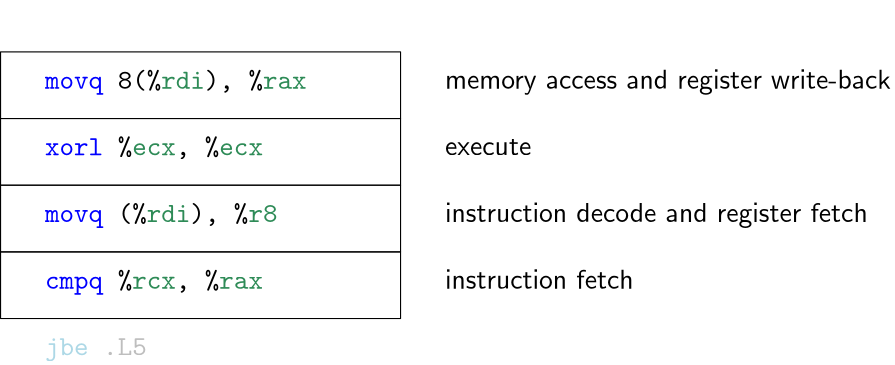 <?xml version="1.0"?>
<!DOCTYPE ipe SYSTEM "ipe.dtd">
<ipe version="70005" creator="Ipe 7.1.4">
<info created="D:20151022094917" modified="D:20151022112240"/>
<preamble>\renewcommand{\familydefault}{\sfdefault}</preamble>
<ipestyle name="basic">
<symbol name="arrow/arc(spx)">
<path stroke="sym-stroke" fill="sym-stroke" pen="sym-pen">
0 0 m
-1 0.333 l
-1 -0.333 l
h
</path>
</symbol>
<symbol name="arrow/farc(spx)">
<path stroke="sym-stroke" fill="white" pen="sym-pen">
0 0 m
-1 0.333 l
-1 -0.333 l
h
</path>
</symbol>
<symbol name="mark/circle(sx)" transformations="translations">
<path fill="sym-stroke">
0.6 0 0 0.6 0 0 e
0.4 0 0 0.4 0 0 e
</path>
</symbol>
<symbol name="mark/disk(sx)" transformations="translations">
<path fill="sym-stroke">
0.6 0 0 0.6 0 0 e
</path>
</symbol>
<symbol name="mark/fdisk(sfx)" transformations="translations">
<group>
<path fill="sym-fill">
0.5 0 0 0.5 0 0 e
</path>
<path fill="sym-stroke" fillrule="eofill">
0.6 0 0 0.6 0 0 e
0.4 0 0 0.4 0 0 e
</path>
</group>
</symbol>
<symbol name="mark/box(sx)" transformations="translations">
<path fill="sym-stroke" fillrule="eofill">
-0.6 -0.6 m
0.6 -0.6 l
0.6 0.6 l
-0.6 0.6 l
h
-0.4 -0.4 m
0.4 -0.4 l
0.4 0.4 l
-0.4 0.4 l
h
</path>
</symbol>
<symbol name="mark/square(sx)" transformations="translations">
<path fill="sym-stroke">
-0.6 -0.6 m
0.6 -0.6 l
0.6 0.6 l
-0.6 0.6 l
h
</path>
</symbol>
<symbol name="mark/fsquare(sfx)" transformations="translations">
<group>
<path fill="sym-fill">
-0.5 -0.5 m
0.5 -0.5 l
0.5 0.5 l
-0.5 0.5 l
h
</path>
<path fill="sym-stroke" fillrule="eofill">
-0.6 -0.6 m
0.6 -0.6 l
0.6 0.6 l
-0.6 0.6 l
h
-0.4 -0.4 m
0.4 -0.4 l
0.4 0.4 l
-0.4 0.4 l
h
</path>
</group>
</symbol>
<symbol name="mark/cross(sx)" transformations="translations">
<group>
<path fill="sym-stroke">
-0.43 -0.57 m
0.57 0.43 l
0.43 0.57 l
-0.57 -0.43 l
h
</path>
<path fill="sym-stroke">
-0.43 0.57 m
0.57 -0.43 l
0.43 -0.57 l
-0.57 0.43 l
h
</path>
</group>
</symbol>
<symbol name="arrow/fnormal(spx)">
<path stroke="sym-stroke" fill="white" pen="sym-pen">
0 0 m
-1 0.333 l
-1 -0.333 l
h
</path>
</symbol>
<symbol name="arrow/pointed(spx)">
<path stroke="sym-stroke" fill="sym-stroke" pen="sym-pen">
0 0 m
-1 0.333 l
-0.8 0 l
-1 -0.333 l
h
</path>
</symbol>
<symbol name="arrow/fpointed(spx)">
<path stroke="sym-stroke" fill="white" pen="sym-pen">
0 0 m
-1 0.333 l
-0.8 0 l
-1 -0.333 l
h
</path>
</symbol>
<symbol name="arrow/linear(spx)">
<path stroke="sym-stroke" pen="sym-pen">
-1 0.333 m
0 0 l
-1 -0.333 l
</path>
</symbol>
<symbol name="arrow/fdouble(spx)">
<path stroke="sym-stroke" fill="white" pen="sym-pen">
0 0 m
-1 0.333 l
-1 -0.333 l
h
-1 0 m
-2 0.333 l
-2 -0.333 l
h
</path>
</symbol>
<symbol name="arrow/double(spx)">
<path stroke="sym-stroke" fill="sym-stroke" pen="sym-pen">
0 0 m
-1 0.333 l
-1 -0.333 l
h
-1 0 m
-2 0.333 l
-2 -0.333 l
h
</path>
</symbol>
<pen name="heavier" value="0.8"/>
<pen name="fat" value="1.2"/>
<pen name="ultrafat" value="2"/>
<symbolsize name="large" value="5"/>
<symbolsize name="small" value="2"/>
<symbolsize name="tiny" value="1.1"/>
<arrowsize name="large" value="10"/>
<arrowsize name="small" value="5"/>
<arrowsize name="tiny" value="3"/>
<color name="red" value="1 0 0"/>
<color name="green" value="0 1 0"/>
<color name="blue" value="0 0 1"/>
<color name="yellow" value="1 1 0"/>
<color name="orange" value="1 0.647 0"/>
<color name="gold" value="1 0.843 0"/>
<color name="purple" value="0.627 0.125 0.941"/>
<color name="gray" value="0.745"/>
<color name="brown" value="0.647 0.165 0.165"/>
<color name="navy" value="0 0 0.502"/>
<color name="pink" value="1 0.753 0.796"/>
<color name="seagreen" value="0.18 0.545 0.341"/>
<color name="turquoise" value="0.251 0.878 0.816"/>
<color name="violet" value="0.933 0.51 0.933"/>
<color name="darkblue" value="0 0 0.545"/>
<color name="darkcyan" value="0 0.545 0.545"/>
<color name="darkgray" value="0.663"/>
<color name="darkgreen" value="0 0.392 0"/>
<color name="darkmagenta" value="0.545 0 0.545"/>
<color name="darkorange" value="1 0.549 0"/>
<color name="darkred" value="0.545 0 0"/>
<color name="lightblue" value="0.678 0.847 0.902"/>
<color name="lightcyan" value="0.878 1 1"/>
<color name="lightgray" value="0.827"/>
<color name="lightgreen" value="0.565 0.933 0.565"/>
<color name="lightyellow" value="1 1 0.878"/>
<dashstyle name="dashed" value="[4] 0"/>
<dashstyle name="dotted" value="[1 3] 0"/>
<dashstyle name="dash dotted" value="[4 2 1 2] 0"/>
<dashstyle name="dash dot dotted" value="[4 2 1 2 1 2] 0"/>
<textsize name="large" value="\large"/>
<textsize name="small" value="\small"/>
<textsize name="tiny" value="\tiny"/>
<textsize name="Large" value="\Large"/>
<textsize name="LARGE" value="\LARGE"/>
<textsize name="huge" value="\huge"/>
<textsize name="Huge" value="\Huge"/>
<textsize name="footnote" value="\footnotesize"/>
<textstyle name="center" begin="\begin{center}" end="\end{center}"/>
<textstyle name="itemize" begin="\begin{itemize}" end="\end{itemize}"/>
<textstyle name="item" begin="\begin{itemize}\item{}" end="\end{itemize}"/>
<gridsize name="4 pts" value="4"/>
<gridsize name="8 pts (~3 mm)" value="8"/>
<gridsize name="16 pts (~6 mm)" value="16"/>
<gridsize name="32 pts (~12 mm)" value="32"/>
<gridsize name="10 pts (~3.5 mm)" value="10"/>
<gridsize name="20 pts (~7 mm)" value="20"/>
<gridsize name="14 pts (~5 mm)" value="14"/>
<gridsize name="28 pts (~10 mm)" value="28"/>
<gridsize name="56 pts (~20 mm)" value="56"/>
<anglesize name="90 deg" value="90"/>
<anglesize name="60 deg" value="60"/>
<anglesize name="45 deg" value="45"/>
<anglesize name="30 deg" value="30"/>
<anglesize name="22.5 deg" value="22.5"/>
<tiling name="falling" angle="-60" step="4" width="1"/>
<tiling name="rising" angle="30" step="4" width="1"/>
</ipestyle>
<page>
<layer name="alpha"/>
<layer name="beta"/>
<layer name="gamma"/>
<layer name="delta"/>
<layer name="epsilon"/>
<view layers="alpha beta" active="alpha"/>
<view layers="alpha gamma" active="gamma"/>
<view layers="alpha delta epsilon" active="epsilon"/>
<view layers="alpha delta epsilon" active="epsilon"/>
<text layer="beta" matrix="1 0 0 0.5 0 346.686" transformations="translations" pos="144 752" stroke="black" type="label" width="94.146" height="6.922" depth="2.21" valign="baseline">\texttt{{\color{blue}movq} 8(\%{\color{seagreen}rdi}), \%{\color{seagreen}rax}}</text>
<text layer="alpha" matrix="1 0 0 0.5 32 346.683" transformations="translations" pos="256 752" stroke="black" type="label" width="160.648" height="6.926" depth="1.93" valign="baseline">memory access and register write-back</text>
<text layer="beta" matrix="1 0 0 0.5 0 322.686" transformations="translations" pos="144 752" stroke="black" type="label" width="78.455" height="6.922" depth="1.38" valign="baseline">\texttt{{\color{blue}xorl} \%{\color{seagreen}ecx}, \%{\color{seagreen}ecx}}</text>
<text layer="alpha" matrix="1 0 0 0.5 32 322.683" transformations="translations" pos="256 752" stroke="black" type="label" width="31.05" height="5.693" depth="0" valign="baseline">execute</text>
<text layer="beta" matrix="1 0 0 0.5 0 298.686" transformations="translations" pos="144 752" stroke="black" type="label" width="83.685" height="6.922" depth="2.21" valign="baseline">\texttt{{\color{blue}movq} (\%{\color{seagreen}rdi}), \%{\color{seagreen}r8}}</text>
<text layer="alpha" matrix="1 0 0 0.5 32 298.683" transformations="translations" pos="256 752" stroke="black" type="label" width="152.318" height="6.926" depth="1.93" valign="baseline">instruction decode and register fetch</text>
<text layer="beta" matrix="1 0 0 0.5 0 274.686" transformations="translations" pos="144 752" stroke="black" type="label" width="78.455" height="6.922" depth="2.21" valign="baseline">\texttt{{\color{blue}cmpq} \%{\color{seagreen}rcx}, \%{\color{seagreen}rax}}</text>
<text layer="alpha" matrix="1 0 0 0.5 32 274.683" transformations="translations" pos="256 752" stroke="black" type="label" width="67.995" height="6.918" depth="0" valign="baseline">instruction fetch</text>
<text layer="beta" matrix="1 0 0 0.5 0 250.686" transformations="translations" pos="144 752" stroke="gray" type="label" width="36.612" height="6.092" depth="2.21" valign="baseline">\texttt{{\color{lightblue}jbe} .L5}</text>
<text layer="gamma" matrix="1 0 0 0.5 0 370.686" transformations="translations" pos="144 752" stroke="gray" type="label" width="94.146" height="6.922" depth="2.21" valign="baseline">\texttt{{\color{lightblue}movq} 8(\%{\color{lightgreen}rdi}), \%{\color{lightgreen}rax}}</text>
<text matrix="1 0 0 0.5 0 346.686" transformations="translations" pos="144 752" stroke="black" type="label" width="78.455" height="6.922" depth="1.38" valign="baseline">\texttt{{\color{blue}xorl} \%{\color{seagreen}ecx}, \%{\color{seagreen}ecx}}</text>
<text matrix="1 0 0 0.5 0 322.686" transformations="translations" pos="144 752" stroke="black" type="label" width="83.685" height="6.922" depth="2.21" valign="baseline">\texttt{{\color{blue}movq} (\%{\color{seagreen}rdi}), \%{\color{seagreen}r8}}</text>
<text matrix="1 0 0 0.5 0 298.686" transformations="translations" pos="144 752" stroke="black" type="label" width="78.455" height="6.922" depth="2.21" valign="baseline">\texttt{{\color{blue}cmpq} \%{\color{seagreen}rcx}, \%{\color{seagreen}rax}}</text>
<text matrix="1 0 0 0.5 0 274.686" transformations="translations" pos="144 752" stroke="black" type="label" width="36.612" height="6.092" depth="2.21" valign="baseline">\texttt{{\color{blue}jbe} .L5}</text>
<text matrix="1 0 0 0.5 0 250.686" transformations="translations" pos="144 752" stroke="black" type="label" width="115.067" height="6.922" depth="2.21" valign="baseline">\texttt{{\color{lightblue}leaq} (\%{\color{lightgreen}rcx},\%{\color{lightgreen}rax}), \%{\color{lightgreen}rdx}}</text>
<path layer="alpha" matrix="1 0 0 0.5 0 343.932" stroke="black">
128 784 m
128 736 l
272 736 l
272 784 l
h
</path>
<path matrix="1 0 0 0.5 0 319.932" stroke="black">
128 784 m
128 736 l
272 736 l
272 784 l
h
</path>
<path matrix="1 0 0 0.5 0 295.932" stroke="black">
128 784 m
128 736 l
272 736 l
272 784 l
h
</path>
<path matrix="1 0 0 0.5 0 271.932" stroke="black">
128 784 m
128 736 l
272 736 l
272 784 l
h
</path>
<text layer="delta" matrix="1 0 0 0.5 0 370.686" transformations="translations" pos="144 752" stroke="gray" type="label" width="78.455" height="6.922" depth="1.38" valign="baseline">\texttt{{\color{lightblue}xorl} \%{\color{lightgreen}ecx}, \%{\color{lightgreen}ecx}}</text>
<text matrix="1 0 0 0.5 0 346.686" transformations="translations" pos="144 752" stroke="black" type="label" width="83.685" height="6.922" depth="2.21" valign="baseline">\texttt{{\color{blue}movq} (\%{\color{seagreen}rdi}), \%{\color{seagreen}r8}}</text>
<text matrix="1 0 0 0.5 0 322.686" transformations="translations" pos="144 752" stroke="black" type="label" width="78.455" height="6.922" depth="2.21" valign="baseline">\texttt{{\color{blue}cmpq} \%{\color{seagreen}rcx}, \%{\color{seagreen}rax}}</text>
<text matrix="1 0 0 0.5 0 298.686" transformations="translations" pos="144 752" stroke="black" type="label" width="36.612" height="6.092" depth="2.21" valign="baseline">\texttt{{\color{blue}jbe} .L5}</text>
<text layer="epsilon" matrix="1 0 0 0.5 0 342.476" transformations="translations" pos="144 640" stroke="black" type="minipage" width="128" height="13.164" depth="8.2" valign="top">\texttt{{\color{blue}leaq} (\%{\color{seagreen}rcx},\%{\color{seagreen}rax}), \%{\color{seagreen}rdx}}\\
OR \texttt{{\color{blue}rep} ret} (at \texttt{.L5})  ???</text>
</page>
</ipe>
